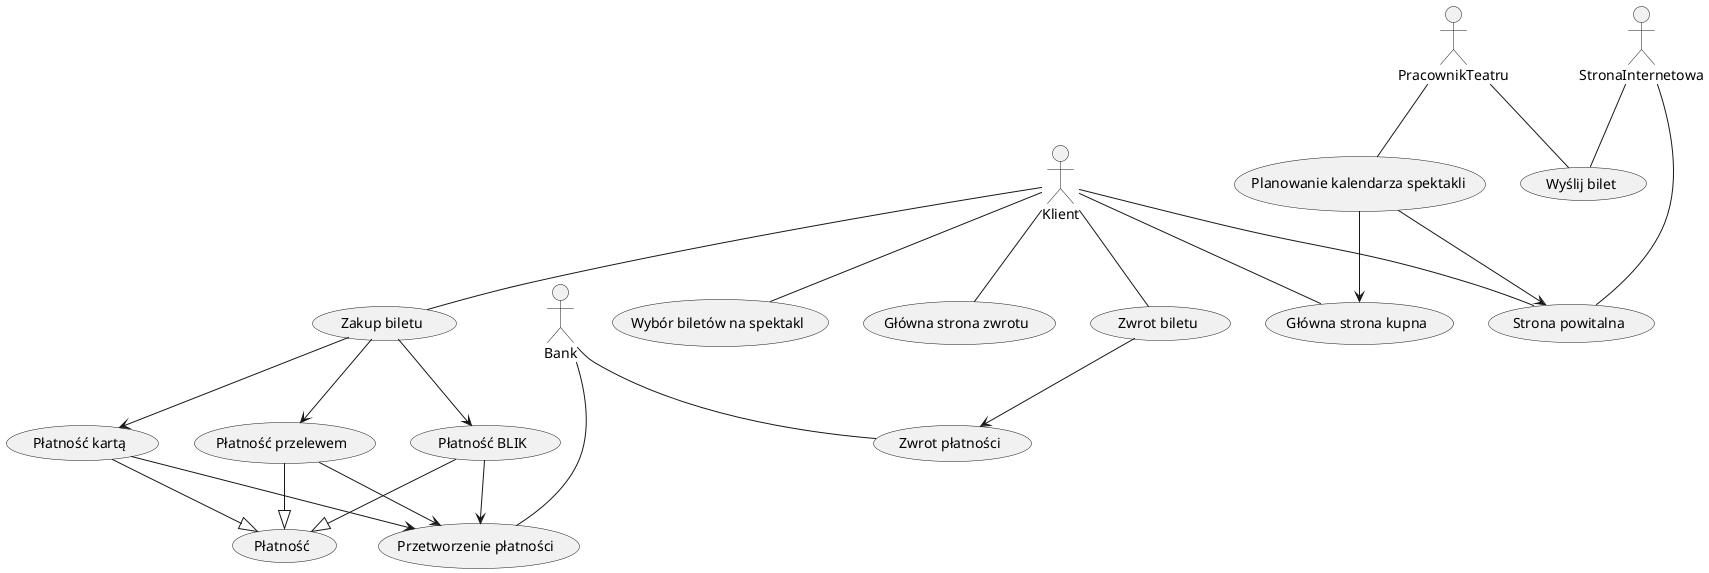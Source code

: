 @startuml UseCaseDiagram

actor "Klient"
actor "StronaInternetowa"
actor "Bank" 
actor "PracownikTeatru"

'Bank
usecase (Płatność przelewem)
usecase (Płatność BLIK)
usecase (Płatność kartą)
usecase (Przetworzenie płatności)
usecase (Zwrot płatności)

'Pracownik teatru
usecase (Planowanie kalendarza spektakli)

'Klient
usecase (Zakup biletu)
usecase (Zwrot biletu)
usecase (Płatność)
usecase (Wybór biletów na spektakl)

'Strona internetowa
usecase (Strona powitalna)
usecase (Wyślij bilet)

Klient -- (Wybór biletów na spektakl)

Klient -- (Zakup biletu)
(Zakup biletu) --> (Płatność przelewem)
(Zakup biletu) --> (Płatność kartą)
(Zakup biletu) --> (Płatność BLIK)
(Płatność przelewem) --|> (Płatność)
(Płatność kartą) --|> (Płatność)
(Płatność BLIK) --|> (Płatność)
(Płatność przelewem) --> (Przetworzenie płatności)
(Płatność kartą) --> (Przetworzenie płatności)
(Płatność BLIK) --> (Przetworzenie płatności)
Klient -- (Zwrot biletu)
(Zwrot biletu) --> (Zwrot płatności)

Bank -- (Przetworzenie płatności)
Bank -- (Zwrot płatności)

StronaInternetowa -- (Strona powitalna)
StronaInternetowa -- (Wyślij bilet)
Klient -- (Strona powitalna)
Klient -- (Główna strona kupna)
Klient -- (Główna strona zwrotu)

PracownikTeatru -- (Planowanie kalendarza spektakli)
(Planowanie kalendarza spektakli) --> (Główna strona kupna)
(Planowanie kalendarza spektakli) --> (Strona powitalna)
PracownikTeatru -- (Wyślij bilet)

@enduml

